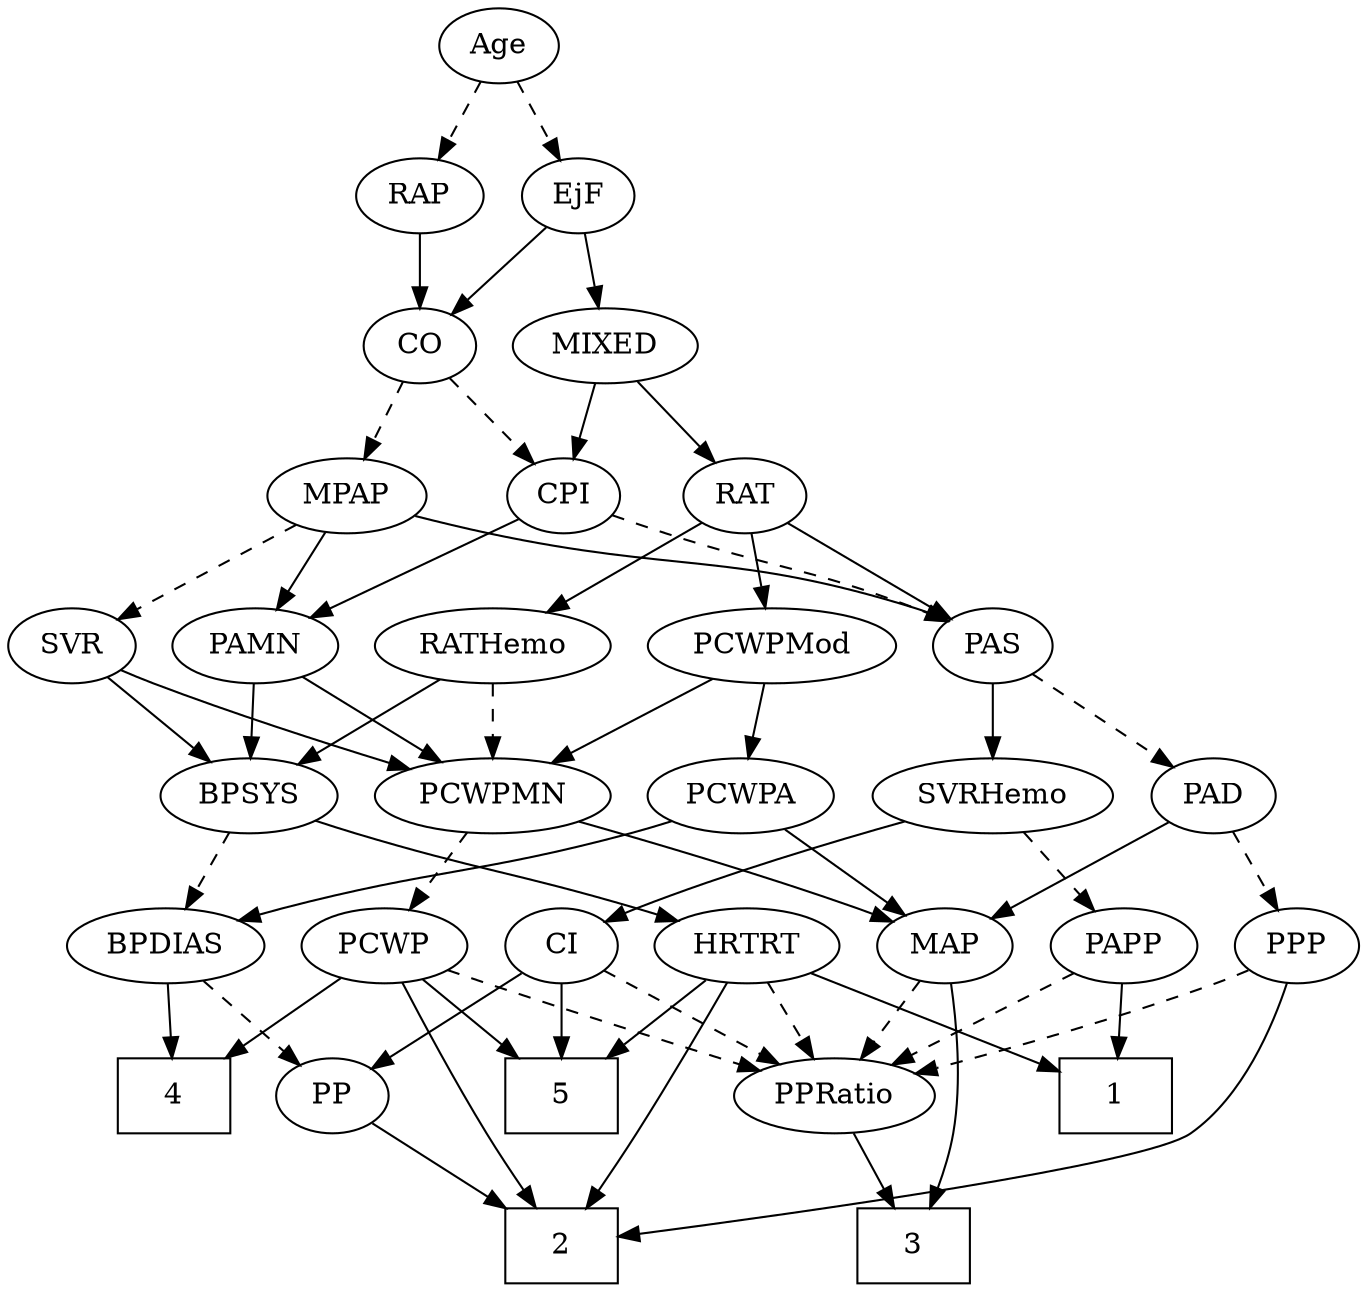 strict digraph {
	graph [bb="0,0,596.95,612"];
	node [label="\N"];
	1	[height=0.5,
		pos="492.95,90",
		shape=box,
		width=0.75];
	2	[height=0.5,
		pos="272.95,18",
		shape=box,
		width=0.75];
	3	[height=0.5,
		pos="397.95,18",
		shape=box,
		width=0.75];
	4	[height=0.5,
		pos="64.948,90",
		shape=box,
		width=0.75];
	5	[height=0.5,
		pos="246.95,90",
		shape=box,
		width=0.75];
	Age	[height=0.5,
		pos="213.95,594",
		width=0.75];
	EjF	[height=0.5,
		pos="250.95,522",
		width=0.75];
	Age -> EjF	[pos="e,242.41,539.15 222.53,576.76 227.01,568.28 232.6,557.71 237.63,548.2",
		style=dashed];
	RAP	[height=0.5,
		pos="177.95,522",
		width=0.77632];
	Age -> RAP	[pos="e,186.5,539.63 205.6,576.76 201.3,568.4 195.96,558.02 191.12,548.61",
		style=dashed];
	MIXED	[height=0.5,
		pos="262.95,450",
		width=1.1193];
	EjF -> MIXED	[pos="e,259.99,468.28 253.85,504.05 255.17,496.35 256.77,487.03 258.26,478.36",
		style=solid];
	CO	[height=0.5,
		pos="177.95,450",
		width=0.75];
	EjF -> CO	[pos="e,192.7,465.14 236.17,506.83 225.79,496.87 211.7,483.37 199.99,472.14",
		style=solid];
	RAP -> CO	[pos="e,177.95,468.1 177.95,503.7 177.95,495.98 177.95,486.71 177.95,478.11",
		style=solid];
	CPI	[height=0.5,
		pos="242.95,378",
		width=0.75];
	MIXED -> CPI	[pos="e,247.74,395.79 258.11,432.05 255.85,424.14 253.1,414.54 250.57,405.69",
		style=solid];
	RAT	[height=0.5,
		pos="323.95,378",
		width=0.75827];
	MIXED -> RAT	[pos="e,310.71,394.19 277.1,432.76 285.09,423.59 295.22,411.96 304.01,401.88",
		style=solid];
	MPAP	[height=0.5,
		pos="144.95,378",
		width=0.97491];
	PAS	[height=0.5,
		pos="429.95,306",
		width=0.75];
	MPAP -> PAS	[pos="e,409.37,317.8 174.79,368.32 184.95,365.49 196.4,362.46 206.95,360 289.38,340.8 313.49,350.28 393.95,324 395.87,323.37 397.82,322.67 \
399.77,321.91",
		style=solid];
	PAMN	[height=0.5,
		pos="109.95,306",
		width=1.011];
	MPAP -> PAMN	[pos="e,118.43,323.96 136.65,360.41 132.57,352.25 127.56,342.22 122.98,333.07",
		style=solid];
	SVR	[height=0.5,
		pos="27.948,306",
		width=0.77632];
	MPAP -> SVR	[pos="e,47.905,318.94 122.94,363.83 104.14,352.59 76.975,336.33 56.504,324.08",
		style=dashed];
	BPSYS	[height=0.5,
		pos="105.95,234",
		width=1.0471];
	BPDIAS	[height=0.5,
		pos="64.948,162",
		width=1.1735];
	BPSYS -> BPDIAS	[pos="e,74.879,179.96 96.231,216.41 91.4,208.16 85.453,198.01 80.045,188.78",
		style=dashed];
	HRTRT	[height=0.5,
		pos="324.95,162",
		width=1.1013];
	BPSYS -> HRTRT	[pos="e,294.7,173.75 134.68,222.29 140.69,220.13 147.01,217.94 152.95,216 207.09,198.3 221.69,197.34 275.95,180 278.9,179.06 281.94,178.06 \
284.99,177.04",
		style=solid];
	PAD	[height=0.5,
		pos="528.95,234",
		width=0.79437];
	MAP	[height=0.5,
		pos="412.95,162",
		width=0.84854];
	PAD -> MAP	[pos="e,433.8,175.58 509.01,220.97 490.72,209.93 463.41,193.45 442.57,180.88",
		style=solid];
	PPP	[height=0.5,
		pos="569.95,162",
		width=0.75];
	PAD -> PPP	[pos="e,560.49,179.15 538.46,216.76 543.48,208.19 549.74,197.49 555.36,187.9",
		style=dashed];
	CO -> MPAP	[pos="e,152.94,395.96 170.13,432.41 166.28,424.25 161.55,414.22 157.24,405.07",
		style=dashed];
	CO -> CPI	[pos="e,229.18,393.82 191.73,434.15 200.61,424.6 212.31,411.99 222.29,401.25",
		style=dashed];
	PAS -> PAD	[pos="e,510.57,247.99 448.11,292.16 463.22,281.47 484.96,266.1 502.09,253.99",
		style=dashed];
	SVRHemo	[height=0.5,
		pos="431.95,234",
		width=1.3902];
	PAS -> SVRHemo	[pos="e,431.46,252.1 430.44,287.7 430.66,279.98 430.93,270.71 431.17,262.11",
		style=solid];
	PAMN -> BPSYS	[pos="e,106.92,252.1 108.96,287.7 108.52,279.98 107.99,270.71 107.5,262.11",
		style=solid];
	PCWPMN	[height=0.5,
		pos="211.95,234",
		width=1.3902];
	PAMN -> PCWPMN	[pos="e,189.57,250.36 130.59,290.83 145.03,280.92 164.57,267.51 180.89,256.31",
		style=solid];
	RATHemo	[height=0.5,
		pos="213.95,306",
		width=1.3721];
	RATHemo -> BPSYS	[pos="e,127.61,249.04 190.78,289.98 174.84,279.65 153.51,265.83 136.23,254.63",
		style=solid];
	RATHemo -> PCWPMN	[pos="e,212.44,252.1 213.45,287.7 213.23,279.98 212.97,270.71 212.72,262.11",
		style=dashed];
	CPI -> PAS	[pos="e,408.8,317.47 265.78,368.2 272.87,365.52 280.72,362.59 287.95,360 334.78,343.21 347.82,342.65 393.95,324 395.77,323.26 397.64,322.48 \
399.51,321.67",
		style=dashed];
	CPI -> PAMN	[pos="e,134.3,319.82 222.46,366.22 201.39,355.13 168.25,337.69 143.38,324.6",
		style=solid];
	RAT -> PAS	[pos="e,411.52,319.17 342.9,364.49 359.66,353.42 384.29,337.15 403.08,324.74",
		style=solid];
	RAT -> RATHemo	[pos="e,237.48,321.97 304.79,364.81 288.63,354.53 265.17,339.6 246.14,327.49",
		style=solid];
	PCWPMod	[height=0.5,
		pos="332.95,306",
		width=1.4443];
	RAT -> PCWPMod	[pos="e,330.73,324.28 326.13,360.05 327.12,352.35 328.32,343.03 329.43,334.36",
		style=solid];
	SVR -> BPSYS	[pos="e,89.107,250.11 43.732,290.83 54.541,281.13 69.09,268.08 81.402,257.03",
		style=solid];
	SVR -> PCWPMN	[pos="e,176.58,246.81 49.726,294.62 54.694,292.36 59.975,290.03 64.948,288 98.785,274.16 137.73,260.2 167.04,250.09",
		style=solid];
	PCWPA	[height=0.5,
		pos="321.95,234",
		width=1.1555];
	PCWPMod -> PCWPA	[pos="e,324.64,252.1 330.23,287.7 329.02,279.98 327.56,270.71 326.21,262.11",
		style=solid];
	PCWPMod -> PCWPMN	[pos="e,237.16,249.58 307.29,290.15 289.44,279.83 265.46,265.96 246.01,254.71",
		style=solid];
	PCWPA -> BPDIAS	[pos="e,96.636,174.07 290.53,222.02 284.09,219.91 277.33,217.8 270.95,216 202.88,196.8 184.01,199.2 115.95,180 112.8,179.11 109.57,178.15 \
106.32,177.15",
		style=solid];
	PCWPA -> MAP	[pos="e,395.09,176.74 341.69,217.81 354.98,207.59 372.63,194.02 387.04,182.93",
		style=solid];
	PCWPMN -> MAP	[pos="e,389.59,173.61 249.29,221.89 282.36,211.79 331.77,196.05 373.95,180 376.02,179.21 378.15,178.37 380.28,177.51",
		style=solid];
	PCWP	[height=0.5,
		pos="159.95,162",
		width=0.97491];
	PCWPMN -> PCWP	[pos="e,171.82,178.99 199.62,216.41 193.12,207.66 185.02,196.75 177.84,187.08",
		style=dashed];
	CI	[height=0.5,
		pos="239.95,162",
		width=0.75];
	SVRHemo -> CI	[pos="e,261.09,173.47 394.95,221.74 363.07,211.72 315.99,196.19 275.95,180 274.12,179.26 272.26,178.48 270.38,177.66",
		style=solid];
	PAPP	[height=0.5,
		pos="492.95,162",
		width=0.88464];
	SVRHemo -> PAPP	[pos="e,479.43,178.51 446.4,216.41 454.3,207.35 464.2,195.99 472.84,186.08",
		style=dashed];
	BPDIAS -> 4	[pos="e,64.948,108.1 64.948,143.7 64.948,135.98 64.948,126.71 64.948,118.11",
		style=solid];
	PP	[height=0.5,
		pos="136.95,90",
		width=0.75];
	BPDIAS -> PP	[pos="e,122.14,105.39 81.285,145.12 91.168,135.51 103.9,123.13 114.7,112.63",
		style=dashed];
	MAP -> 3	[pos="e,406.67,36.167 416.62,144.11 419.95,126.1 423.68,96.795 418.95,72 417.24,63.056 414.05,53.695 410.66,45.373",
		style=solid];
	PPRatio	[height=0.5,
		pos="369.95,90",
		width=1.1013];
	MAP -> PPRatio	[pos="e,380.17,107.63 402.97,144.76 397.79,136.32 391.32,125.8 385.5,116.31",
		style=dashed];
	PP -> 2	[pos="e,245.5,33.126 157.6,78.369 178.52,67.604 211.29,50.736 236.57,37.726",
		style=solid];
	PPP -> 2	[pos="e,300.26,24.32 566.92,144.07 562.36,123.73 551.72,90.102 528.95,72 524.65,68.583 380.5,40.033 310.44,26.31",
		style=solid];
	PPP -> PPRatio	[pos="e,402.75,100.25 548.83,150.47 543.99,148.22 538.83,145.93 533.95,144 493.48,127.98 446.05,113.06 412.64,103.15",
		style=dashed];
	PPRatio -> 3	[pos="e,391.04,36.275 376.73,72.055 379.88,64.176 383.7,54.617 387.23,45.794",
		style=solid];
	PCWP -> 2	[pos="e,249.13,36.192 167.43,144.17 176.24,125.43 192.09,94.763 210.95,72 219.72,61.417 230.75,51.241 241.07,42.684",
		style=solid];
	PCWP -> 4	[pos="e,88.172,108.11 140.72,146.83 128.03,137.48 111.11,125.01 96.475,114.23",
		style=solid];
	PCWP -> 5	[pos="e,225.57,108.2 177.97,146.5 189.43,137.28 204.53,125.13 217.68,114.55",
		style=solid];
	PCWP -> PPRatio	[pos="e,337.62,100.69 186.85,150.32 192.47,148.16 198.39,145.96 203.95,144 245.71,129.28 293.98,114.07 327.66,103.74",
		style=dashed];
	CI -> 5	[pos="e,245.24,108.1 241.68,143.7 242.45,135.98 243.38,126.71 244.24,118.11",
		style=solid];
	CI -> PP	[pos="e,155.2,103.41 221.53,148.49 205.42,137.54 181.82,121.49 163.64,109.14",
		style=solid];
	CI -> PPRatio	[pos="e,345.34,104.25 260.26,150.06 280.65,139.08 312.41,121.98 336.52,109",
		style=dashed];
	PAPP -> 1	[pos="e,492.95,108.1 492.95,143.7 492.95,135.98 492.95,126.71 492.95,118.11",
		style=solid];
	PAPP -> PPRatio	[pos="e,393.96,104.67 471.24,148.65 452.29,137.86 424.51,122.05 402.83,109.72",
		style=dashed];
	HRTRT -> 1	[pos="e,465.85,102.29 353.07,149.28 381.39,137.48 425.22,119.22 456.26,106.29",
		style=solid];
	HRTRT -> 2	[pos="e,279.27,36.268 318.78,144.15 309.87,119.84 293.33,74.66 282.74,45.753",
		style=solid];
	HRTRT -> 5	[pos="e,266.13,108.21 307.64,145.46 297.65,136.5 284.87,125.03 273.62,114.93",
		style=solid];
	HRTRT -> PPRatio	[pos="e,359.36,107.47 335.61,144.41 341.05,135.95 347.77,125.49 353.83,116.08",
		style=dashed];
}
